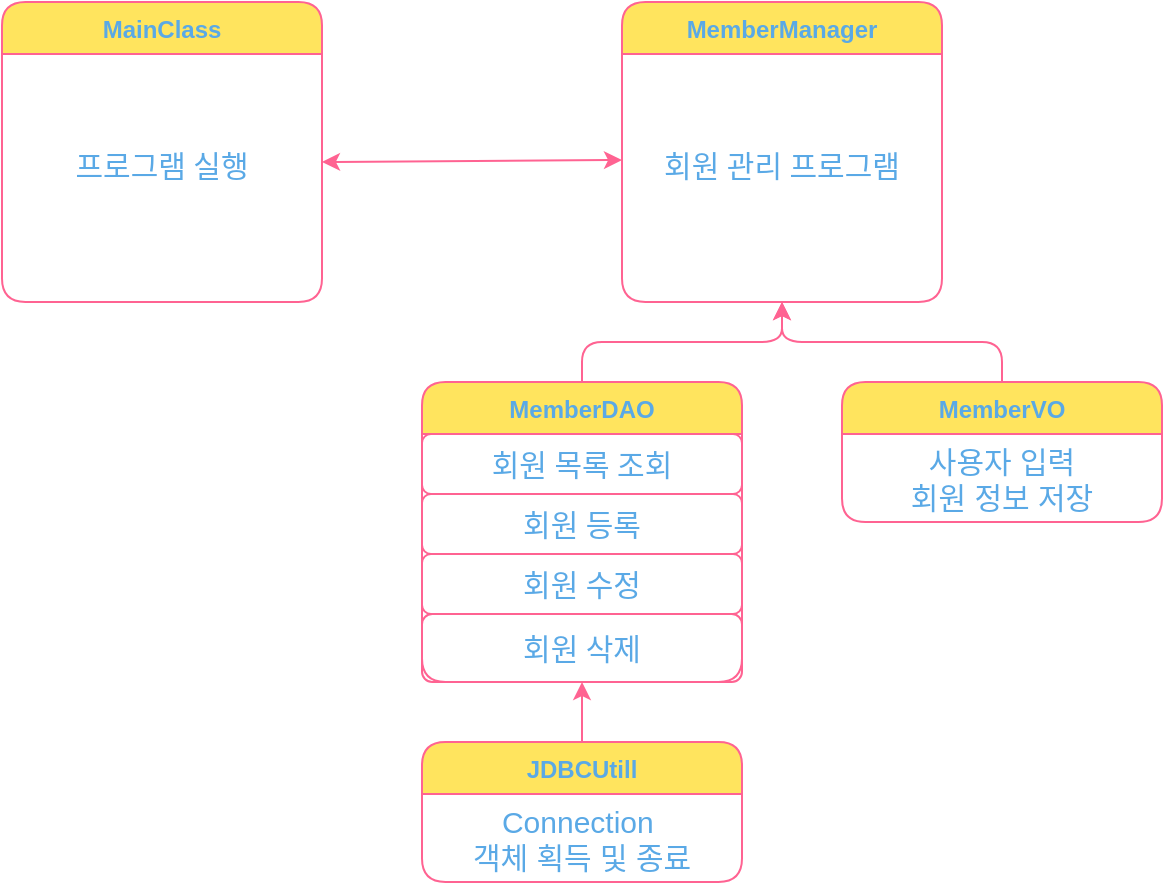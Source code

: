 <mxfile version="17.5.1" type="github">
  <diagram id="C5RBs43oDa-KdzZeNtuy" name="Page-1">
    <mxGraphModel dx="946" dy="508" grid="1" gridSize="10" guides="1" tooltips="1" connect="1" arrows="1" fold="1" page="1" pageScale="1" pageWidth="827" pageHeight="1169" background="#FFFFFF" math="0" shadow="0">
      <root>
        <mxCell id="WIyWlLk6GJQsqaUBKTNV-0" />
        <mxCell id="WIyWlLk6GJQsqaUBKTNV-1" parent="WIyWlLk6GJQsqaUBKTNV-0" />
        <mxCell id="zkfFHV4jXpPFQw0GAbJ--0" value="MemberManager" style="swimlane;fontStyle=1;align=center;verticalAlign=top;childLayout=stackLayout;horizontal=1;startSize=26;horizontalStack=0;resizeParent=1;resizeLast=0;collapsible=1;marginBottom=0;rounded=1;shadow=0;strokeWidth=1;fillColor=#FFE45E;strokeColor=#FF6392;fontColor=#5AA9E6;" parent="WIyWlLk6GJQsqaUBKTNV-1" vertex="1">
          <mxGeometry x="400" y="130" width="160" height="150" as="geometry">
            <mxRectangle x="230" y="140" width="160" height="26" as="alternateBounds" />
          </mxGeometry>
        </mxCell>
        <mxCell id="EG9K8nG3kB4O-MpCpL1_-32" value="회원 관리 프로그램" style="text;align=center;verticalAlign=middle;spacingLeft=4;spacingRight=4;overflow=hidden;rotatable=0;points=[[0,0.5],[1,0.5]];portConstraint=eastwest;fontColor=#5AA9E6;rounded=1;fontStyle=0;fontSize=15;fontFamily=Comic Sans MS;" vertex="1" parent="zkfFHV4jXpPFQw0GAbJ--0">
          <mxGeometry y="26" width="160" height="110" as="geometry" />
        </mxCell>
        <mxCell id="EG9K8nG3kB4O-MpCpL1_-27" style="edgeStyle=orthogonalEdgeStyle;rounded=1;orthogonalLoop=1;jettySize=auto;html=1;entryX=0.5;entryY=1;entryDx=0;entryDy=0;fontFamily=Comic Sans MS;fontSize=15;fontColor=#5AA9E6;strokeColor=#FF6392;fillColor=#FFE45E;" edge="1" parent="WIyWlLk6GJQsqaUBKTNV-1" source="zkfFHV4jXpPFQw0GAbJ--6" target="zkfFHV4jXpPFQw0GAbJ--0">
          <mxGeometry relative="1" as="geometry" />
        </mxCell>
        <mxCell id="zkfFHV4jXpPFQw0GAbJ--6" value="MemberDAO" style="swimlane;fontStyle=1;align=center;verticalAlign=top;childLayout=stackLayout;horizontal=1;startSize=26;horizontalStack=0;resizeParent=1;resizeLast=0;collapsible=1;marginBottom=0;rounded=1;shadow=0;strokeWidth=1;fillColor=#FFE45E;strokeColor=#FF6392;fontColor=#5AA9E6;" parent="WIyWlLk6GJQsqaUBKTNV-1" vertex="1">
          <mxGeometry x="300" y="320" width="160" height="150" as="geometry">
            <mxRectangle x="350" y="350" width="160" height="26" as="alternateBounds" />
          </mxGeometry>
        </mxCell>
        <mxCell id="EG9K8nG3kB4O-MpCpL1_-12" value="회원 목록 조회" style="rounded=1;whiteSpace=wrap;html=1;glass=0;fontFamily=Comic Sans MS;fontSize=15;fontColor=#5AA9E6;strokeColor=#FF6392;fillColor=none;gradientColor=none;" vertex="1" parent="zkfFHV4jXpPFQw0GAbJ--6">
          <mxGeometry y="26" width="160" height="30" as="geometry" />
        </mxCell>
        <mxCell id="EG9K8nG3kB4O-MpCpL1_-13" value="회원 등록" style="rounded=1;whiteSpace=wrap;html=1;glass=0;fontFamily=Comic Sans MS;fontSize=15;fontColor=#5AA9E6;strokeColor=#FF6392;fillColor=none;gradientColor=none;" vertex="1" parent="zkfFHV4jXpPFQw0GAbJ--6">
          <mxGeometry y="56" width="160" height="30" as="geometry" />
        </mxCell>
        <mxCell id="EG9K8nG3kB4O-MpCpL1_-14" value="회원 수정" style="rounded=1;whiteSpace=wrap;html=1;glass=0;fontFamily=Comic Sans MS;fontSize=15;fontColor=#5AA9E6;strokeColor=#FF6392;fillColor=none;gradientColor=none;" vertex="1" parent="zkfFHV4jXpPFQw0GAbJ--6">
          <mxGeometry y="86" width="160" height="30" as="geometry" />
        </mxCell>
        <mxCell id="EG9K8nG3kB4O-MpCpL1_-15" value="회원 삭제" style="rounded=1;whiteSpace=wrap;html=1;glass=0;fontFamily=Comic Sans MS;fontSize=15;fontColor=#5AA9E6;strokeColor=#FF6392;fillColor=none;gradientColor=none;" vertex="1" parent="zkfFHV4jXpPFQw0GAbJ--6">
          <mxGeometry y="116" width="160" height="34" as="geometry" />
        </mxCell>
        <mxCell id="EG9K8nG3kB4O-MpCpL1_-28" style="edgeStyle=orthogonalEdgeStyle;rounded=1;orthogonalLoop=1;jettySize=auto;html=1;exitX=0.5;exitY=0;exitDx=0;exitDy=0;fontFamily=Comic Sans MS;fontSize=15;fontColor=#5AA9E6;strokeColor=#FF6392;fillColor=#FFE45E;entryX=0.5;entryY=1;entryDx=0;entryDy=0;" edge="1" parent="WIyWlLk6GJQsqaUBKTNV-1" source="zkfFHV4jXpPFQw0GAbJ--13" target="zkfFHV4jXpPFQw0GAbJ--0">
          <mxGeometry relative="1" as="geometry">
            <mxPoint x="450" y="280" as="targetPoint" />
          </mxGeometry>
        </mxCell>
        <mxCell id="zkfFHV4jXpPFQw0GAbJ--13" value="MemberVO" style="swimlane;fontStyle=1;align=center;verticalAlign=middle;childLayout=stackLayout;horizontal=1;startSize=26;horizontalStack=0;resizeParent=1;resizeLast=0;collapsible=1;marginBottom=0;rounded=1;shadow=0;strokeWidth=1;fillColor=#FFE45E;strokeColor=#FF6392;fontColor=#5AA9E6;" parent="WIyWlLk6GJQsqaUBKTNV-1" vertex="1">
          <mxGeometry x="510" y="320" width="160" height="70" as="geometry">
            <mxRectangle x="340" y="380" width="170" height="26" as="alternateBounds" />
          </mxGeometry>
        </mxCell>
        <mxCell id="zkfFHV4jXpPFQw0GAbJ--14" value="사용자 입력 &#xa;회원 정보 저장" style="text;align=center;verticalAlign=middle;spacingLeft=4;spacingRight=4;overflow=hidden;rotatable=0;points=[[0,0.5],[1,0.5]];portConstraint=eastwest;fontColor=#5AA9E6;rounded=1;fontSize=15;" parent="zkfFHV4jXpPFQw0GAbJ--13" vertex="1">
          <mxGeometry y="26" width="160" height="44" as="geometry" />
        </mxCell>
        <mxCell id="zkfFHV4jXpPFQw0GAbJ--17" value="MainClass" style="swimlane;fontStyle=1;align=center;verticalAlign=top;childLayout=stackLayout;horizontal=1;startSize=26;horizontalStack=0;resizeParent=1;resizeLast=0;collapsible=1;marginBottom=0;rounded=1;shadow=0;strokeWidth=1;fillColor=#FFE45E;strokeColor=#FF6392;fontColor=#5AA9E6;glass=0;" parent="WIyWlLk6GJQsqaUBKTNV-1" vertex="1">
          <mxGeometry x="90" y="130" width="160" height="150" as="geometry">
            <mxRectangle x="550" y="140" width="160" height="26" as="alternateBounds" />
          </mxGeometry>
        </mxCell>
        <mxCell id="zkfFHV4jXpPFQw0GAbJ--18" value="프로그램 실행" style="text;align=center;verticalAlign=middle;spacingLeft=4;spacingRight=4;overflow=hidden;rotatable=0;points=[[0,0.5],[1,0.5]];portConstraint=eastwest;fontColor=#5AA9E6;rounded=1;fontStyle=0;fontSize=15;fontFamily=Comic Sans MS;" parent="zkfFHV4jXpPFQw0GAbJ--17" vertex="1">
          <mxGeometry y="26" width="160" height="110" as="geometry" />
        </mxCell>
        <mxCell id="zkfFHV4jXpPFQw0GAbJ--26" value="" style="endArrow=open;shadow=0;strokeWidth=1;rounded=1;endFill=1;edgeStyle=elbowEdgeStyle;elbow=vertical;strokeColor=#FF6392;fontColor=#5AA9E6;" parent="WIyWlLk6GJQsqaUBKTNV-1" edge="1">
          <mxGeometry x="0.5" y="41" relative="1" as="geometry">
            <mxPoint x="300" y="220" as="sourcePoint" />
            <mxPoint x="300" y="220" as="targetPoint" />
            <mxPoint x="-40" y="32" as="offset" />
            <Array as="points">
              <mxPoint x="300" y="220" />
              <mxPoint x="280" y="220" />
              <mxPoint x="270" y="230" />
            </Array>
          </mxGeometry>
        </mxCell>
        <mxCell id="EG9K8nG3kB4O-MpCpL1_-29" style="edgeStyle=orthogonalEdgeStyle;rounded=1;orthogonalLoop=1;jettySize=auto;html=1;entryX=0.5;entryY=1;entryDx=0;entryDy=0;fontFamily=Comic Sans MS;fontSize=15;fontColor=#5AA9E6;strokeColor=#FF6392;fillColor=#FFE45E;" edge="1" parent="WIyWlLk6GJQsqaUBKTNV-1" source="EG9K8nG3kB4O-MpCpL1_-3" target="EG9K8nG3kB4O-MpCpL1_-15">
          <mxGeometry relative="1" as="geometry" />
        </mxCell>
        <mxCell id="EG9K8nG3kB4O-MpCpL1_-3" value="JDBCUtill" style="swimlane;fontStyle=1;align=center;verticalAlign=top;childLayout=stackLayout;horizontal=1;startSize=26;horizontalStack=0;resizeParent=1;resizeLast=0;collapsible=1;marginBottom=0;rounded=1;shadow=0;strokeWidth=1;fillColor=#FFE45E;strokeColor=#FF6392;fontColor=#5AA9E6;" vertex="1" parent="WIyWlLk6GJQsqaUBKTNV-1">
          <mxGeometry x="300" y="500" width="160" height="70" as="geometry">
            <mxRectangle x="340" y="380" width="170" height="26" as="alternateBounds" />
          </mxGeometry>
        </mxCell>
        <mxCell id="EG9K8nG3kB4O-MpCpL1_-4" value="Connection &#xa;객체 획득 및 종료" style="text;align=center;verticalAlign=middle;spacingLeft=4;spacingRight=4;overflow=hidden;rotatable=0;points=[[0,0.5],[1,0.5]];portConstraint=eastwest;fontColor=#5AA9E6;rounded=1;fontSize=15;" vertex="1" parent="EG9K8nG3kB4O-MpCpL1_-3">
          <mxGeometry y="26" width="160" height="44" as="geometry" />
        </mxCell>
        <mxCell id="EG9K8nG3kB4O-MpCpL1_-18" value="" style="endArrow=classic;startArrow=classic;html=1;rounded=1;fontFamily=Comic Sans MS;fontSize=15;fontColor=#5AA9E6;strokeColor=#FF6392;fillColor=#FFE45E;" edge="1" parent="WIyWlLk6GJQsqaUBKTNV-1">
          <mxGeometry width="50" height="50" relative="1" as="geometry">
            <mxPoint x="250" y="210" as="sourcePoint" />
            <mxPoint x="400" y="209" as="targetPoint" />
          </mxGeometry>
        </mxCell>
      </root>
    </mxGraphModel>
  </diagram>
</mxfile>
